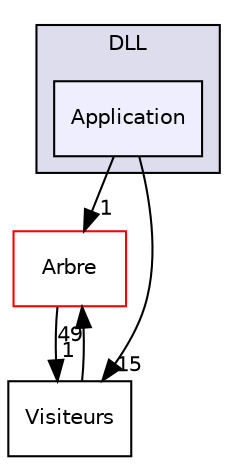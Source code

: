 digraph "DLL/Application" {
  compound=true
  node [ fontsize="10", fontname="Helvetica"];
  edge [ labelfontsize="10", labelfontname="Helvetica"];
  subgraph clusterdir_8f231bbbd90d174e51ca0653d136090e {
    graph [ bgcolor="#ddddee", pencolor="black", label="DLL" fontname="Helvetica", fontsize="10", URL="dir_8f231bbbd90d174e51ca0653d136090e.html"]
  dir_91dff54cac5da9924a0b9839a2e4c127 [shape=box, label="Application", style="filled", fillcolor="#eeeeff", pencolor="black", URL="dir_91dff54cac5da9924a0b9839a2e4c127.html"];
  }
  dir_f9961c367f89cf83b005a4e7d2eeec99 [shape=box label="Arbre" fillcolor="white" style="filled" color="red" URL="dir_f9961c367f89cf83b005a4e7d2eeec99.html"];
  dir_36dc7c40dbbfd954e66bdd1b2e3aefdb [shape=box label="Visiteurs" URL="dir_36dc7c40dbbfd954e66bdd1b2e3aefdb.html"];
  dir_91dff54cac5da9924a0b9839a2e4c127->dir_f9961c367f89cf83b005a4e7d2eeec99 [headlabel="1", labeldistance=1.5 headhref="dir_000001_000002.html"];
  dir_91dff54cac5da9924a0b9839a2e4c127->dir_36dc7c40dbbfd954e66bdd1b2e3aefdb [headlabel="15", labeldistance=1.5 headhref="dir_000001_000007.html"];
  dir_f9961c367f89cf83b005a4e7d2eeec99->dir_36dc7c40dbbfd954e66bdd1b2e3aefdb [headlabel="1", labeldistance=1.5 headhref="dir_000002_000007.html"];
  dir_36dc7c40dbbfd954e66bdd1b2e3aefdb->dir_f9961c367f89cf83b005a4e7d2eeec99 [headlabel="49", labeldistance=1.5 headhref="dir_000007_000002.html"];
}
